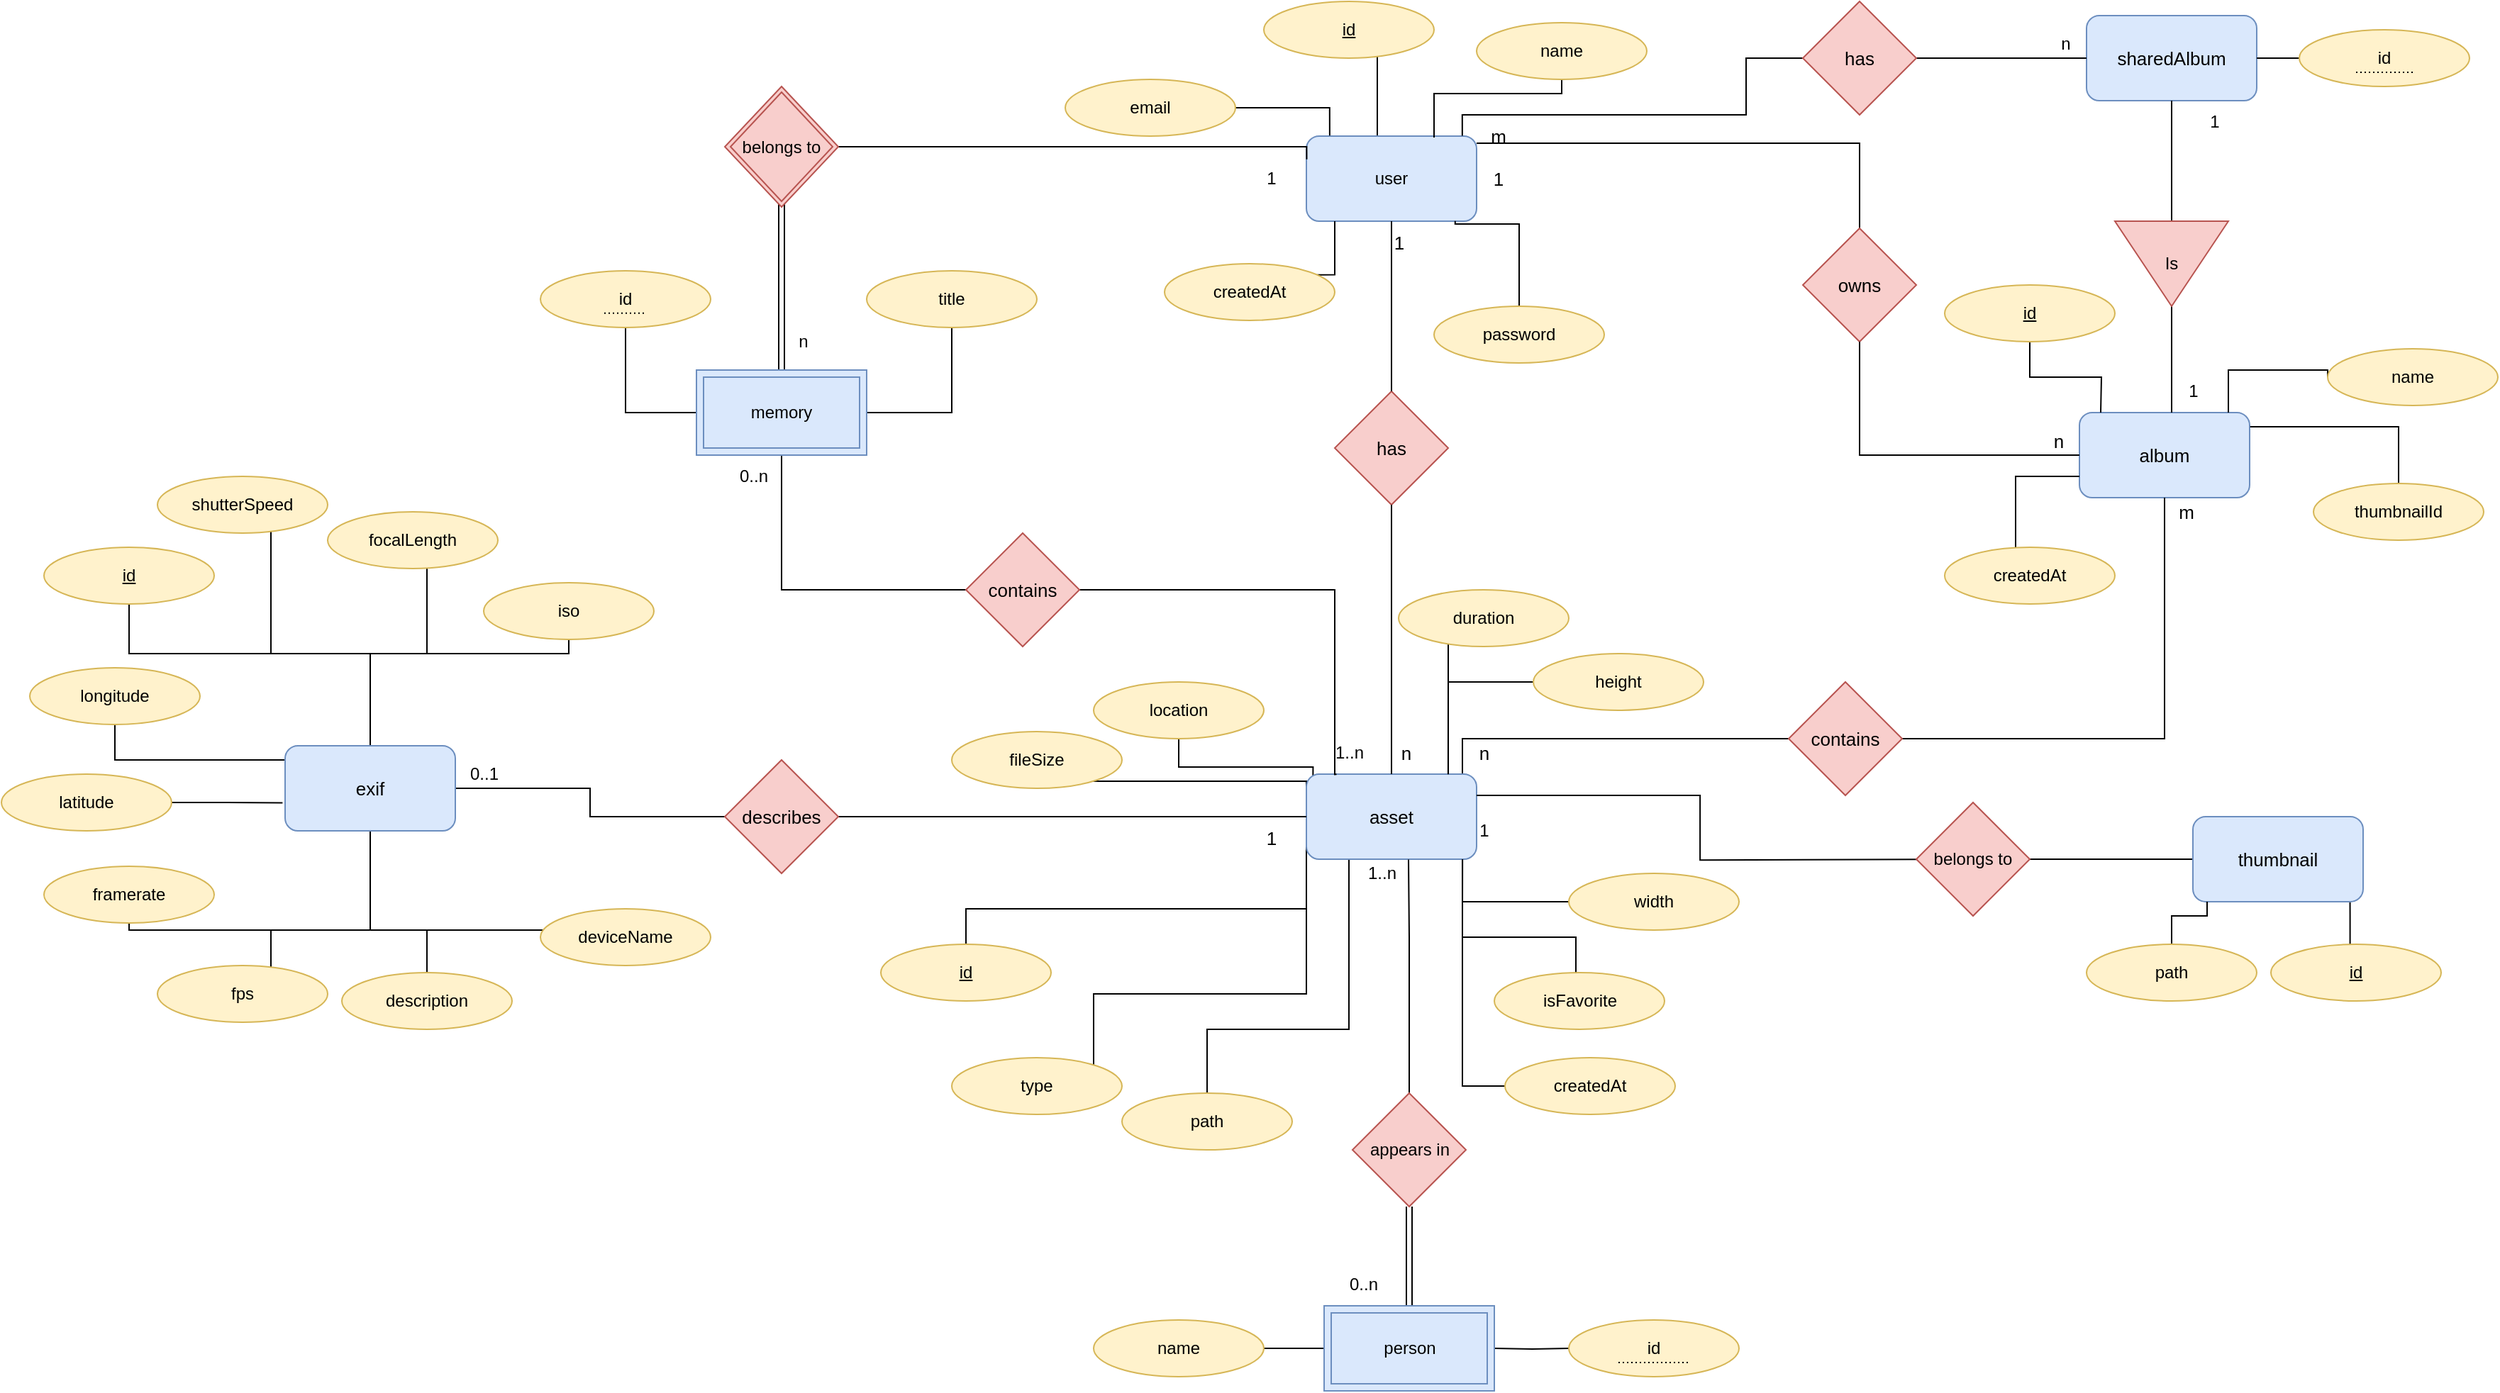 <mxfile version="20.3.0" type="device"><diagram id="jZciNqo-R8XiyqqGPjFN" name="Page-1"><mxGraphModel dx="2979" dy="964" grid="1" gridSize="10" guides="1" tooltips="1" connect="1" arrows="1" fold="1" page="1" pageScale="1" pageWidth="850" pageHeight="1100" math="0" shadow="0"><root><mxCell id="0"/><mxCell id="1" parent="0"/><mxCell id="OqrOkN8BChHhBKLNU_TI-77" style="edgeStyle=orthogonalEdgeStyle;rounded=0;orthogonalLoop=1;jettySize=auto;html=1;entryX=0.408;entryY=0.021;entryDx=0;entryDy=0;strokeColor=default;fontSize=13;endArrow=none;endFill=0;entryPerimeter=0;" parent="1" source="OqrOkN8BChHhBKLNU_TI-2" target="OqrOkN8BChHhBKLNU_TI-3" edge="1"><mxGeometry relative="1" as="geometry"><Array as="points"><mxPoint x="210" y="185"/></Array></mxGeometry></mxCell><mxCell id="OqrOkN8BChHhBKLNU_TI-2" value="&lt;u&gt;id&lt;/u&gt;" style="ellipse;whiteSpace=wrap;html=1;fillColor=#fff2cc;strokeColor=#d6b656;" parent="1" vertex="1"><mxGeometry x="130" y="90" width="120" height="40" as="geometry"/></mxCell><mxCell id="51XS6ZIuNUb98tZkdZ7K-23" style="edgeStyle=orthogonalEdgeStyle;rounded=0;orthogonalLoop=1;jettySize=auto;html=1;entryX=0.5;entryY=0;entryDx=0;entryDy=0;strokeColor=default;strokeWidth=1;endArrow=none;endFill=0;" parent="1" source="OqrOkN8BChHhBKLNU_TI-3" target="OqrOkN8BChHhBKLNU_TI-25" edge="1"><mxGeometry relative="1" as="geometry"><Array as="points"><mxPoint x="550" y="190"/></Array></mxGeometry></mxCell><mxCell id="OqrOkN8BChHhBKLNU_TI-3" value="user" style="rounded=1;whiteSpace=wrap;html=1;fillColor=#dae8fc;strokeColor=#6c8ebf;" parent="1" vertex="1"><mxGeometry x="160" y="185" width="120" height="60" as="geometry"/></mxCell><mxCell id="OqrOkN8BChHhBKLNU_TI-76" style="edgeStyle=orthogonalEdgeStyle;rounded=0;orthogonalLoop=1;jettySize=auto;html=1;strokeColor=default;fontSize=13;endArrow=none;endFill=0;entryX=0.137;entryY=-0.007;entryDx=0;entryDy=0;entryPerimeter=0;" parent="1" source="OqrOkN8BChHhBKLNU_TI-4" edge="1" target="OqrOkN8BChHhBKLNU_TI-3"><mxGeometry relative="1" as="geometry"><mxPoint x="160" y="195" as="targetPoint"/></mxGeometry></mxCell><mxCell id="OqrOkN8BChHhBKLNU_TI-4" value="email" style="ellipse;whiteSpace=wrap;html=1;fillColor=#fff2cc;strokeColor=#d6b656;" parent="1" vertex="1"><mxGeometry x="-10" y="145" width="120" height="40" as="geometry"/></mxCell><mxCell id="OqrOkN8BChHhBKLNU_TI-78" style="edgeStyle=orthogonalEdgeStyle;rounded=0;orthogonalLoop=1;jettySize=auto;html=1;strokeColor=default;fontSize=13;endArrow=none;endFill=0;exitX=0.5;exitY=1;exitDx=0;exitDy=0;" parent="1" source="OqrOkN8BChHhBKLNU_TI-5" edge="1"><mxGeometry relative="1" as="geometry"><mxPoint x="250" y="186" as="targetPoint"/><Array as="points"><mxPoint x="340" y="155"/><mxPoint x="250" y="155"/></Array></mxGeometry></mxCell><mxCell id="OqrOkN8BChHhBKLNU_TI-5" value="name" style="ellipse;whiteSpace=wrap;html=1;fillColor=#fff2cc;strokeColor=#d6b656;" parent="1" vertex="1"><mxGeometry x="280" y="105" width="120" height="40" as="geometry"/></mxCell><mxCell id="OqrOkN8BChHhBKLNU_TI-79" style="edgeStyle=orthogonalEdgeStyle;rounded=0;orthogonalLoop=1;jettySize=auto;html=1;entryX=0.874;entryY=0.997;entryDx=0;entryDy=0;strokeColor=default;fontSize=13;endArrow=none;endFill=0;entryPerimeter=0;exitX=0.5;exitY=0;exitDx=0;exitDy=0;" parent="1" source="OqrOkN8BChHhBKLNU_TI-6" target="OqrOkN8BChHhBKLNU_TI-3" edge="1"><mxGeometry relative="1" as="geometry"><Array as="points"><mxPoint x="310" y="247"/><mxPoint x="265" y="247"/></Array></mxGeometry></mxCell><mxCell id="OqrOkN8BChHhBKLNU_TI-6" value="password" style="ellipse;whiteSpace=wrap;html=1;fillColor=#fff2cc;strokeColor=#d6b656;" parent="1" vertex="1"><mxGeometry x="250" y="305" width="120" height="40" as="geometry"/></mxCell><mxCell id="OqrOkN8BChHhBKLNU_TI-74" style="edgeStyle=orthogonalEdgeStyle;rounded=0;orthogonalLoop=1;jettySize=auto;html=1;strokeColor=default;fontSize=13;endArrow=none;endFill=0;exitX=0.897;exitY=0.196;exitDx=0;exitDy=0;exitPerimeter=0;" parent="1" source="OqrOkN8BChHhBKLNU_TI-11" edge="1"><mxGeometry relative="1" as="geometry"><mxPoint x="180" y="245" as="targetPoint"/><Array as="points"><mxPoint x="180" y="283"/></Array></mxGeometry></mxCell><mxCell id="OqrOkN8BChHhBKLNU_TI-11" value="createdAt" style="ellipse;whiteSpace=wrap;html=1;fillColor=#fff2cc;strokeColor=#d6b656;" parent="1" vertex="1"><mxGeometry x="60" y="275" width="120" height="40" as="geometry"/></mxCell><mxCell id="OqrOkN8BChHhBKLNU_TI-13" value="album" style="rounded=1;whiteSpace=wrap;html=1;fontSize=13;fillColor=#dae8fc;strokeColor=#6c8ebf;" parent="1" vertex="1"><mxGeometry x="705" y="380" width="120" height="60" as="geometry"/></mxCell><mxCell id="OqrOkN8BChHhBKLNU_TI-84" style="edgeStyle=orthogonalEdgeStyle;rounded=0;orthogonalLoop=1;jettySize=auto;html=1;entryX=0;entryY=1;entryDx=0;entryDy=0;strokeColor=default;fontSize=13;endArrow=none;endFill=0;" parent="1" source="OqrOkN8BChHhBKLNU_TI-17" target="OqrOkN8BChHhBKLNU_TI-41" edge="1"><mxGeometry relative="1" as="geometry"><Array as="points"><mxPoint x="-80" y="730"/><mxPoint x="160" y="730"/></Array></mxGeometry></mxCell><mxCell id="OqrOkN8BChHhBKLNU_TI-17" value="&lt;u&gt;id&lt;/u&gt;" style="ellipse;whiteSpace=wrap;html=1;fillColor=#fff2cc;strokeColor=#d6b656;" parent="1" vertex="1"><mxGeometry x="-140" y="755" width="120" height="40" as="geometry"/></mxCell><mxCell id="OqrOkN8BChHhBKLNU_TI-100" style="edgeStyle=orthogonalEdgeStyle;rounded=0;orthogonalLoop=1;jettySize=auto;html=1;entryX=1.003;entryY=0.167;entryDx=0;entryDy=0;entryPerimeter=0;strokeColor=default;fontSize=13;endArrow=none;endFill=0;" parent="1" source="OqrOkN8BChHhBKLNU_TI-18" target="OqrOkN8BChHhBKLNU_TI-13" edge="1"><mxGeometry relative="1" as="geometry"><Array as="points"><mxPoint x="930" y="390"/></Array></mxGeometry></mxCell><mxCell id="OqrOkN8BChHhBKLNU_TI-18" value="thumbnailId" style="ellipse;whiteSpace=wrap;html=1;fillColor=#fff2cc;strokeColor=#d6b656;" parent="1" vertex="1"><mxGeometry x="870" y="430" width="120" height="40" as="geometry"/></mxCell><mxCell id="OqrOkN8BChHhBKLNU_TI-99" style="edgeStyle=orthogonalEdgeStyle;rounded=0;orthogonalLoop=1;jettySize=auto;html=1;strokeColor=default;fontSize=13;endArrow=none;endFill=0;exitX=0;exitY=0.5;exitDx=0;exitDy=0;" parent="1" source="OqrOkN8BChHhBKLNU_TI-20" edge="1"><mxGeometry relative="1" as="geometry"><Array as="points"><mxPoint x="880" y="350"/><mxPoint x="810" y="350"/><mxPoint x="810" y="380"/></Array><mxPoint x="810" y="380" as="targetPoint"/></mxGeometry></mxCell><mxCell id="OqrOkN8BChHhBKLNU_TI-20" value="name" style="ellipse;whiteSpace=wrap;html=1;fillColor=#fff2cc;strokeColor=#d6b656;" parent="1" vertex="1"><mxGeometry x="880" y="335" width="120" height="40" as="geometry"/></mxCell><mxCell id="OqrOkN8BChHhBKLNU_TI-98" style="edgeStyle=orthogonalEdgeStyle;rounded=0;orthogonalLoop=1;jettySize=auto;html=1;strokeColor=default;fontSize=13;endArrow=none;endFill=0;entryX=0;entryY=0.75;entryDx=0;entryDy=0;" parent="1" source="OqrOkN8BChHhBKLNU_TI-21" target="OqrOkN8BChHhBKLNU_TI-13" edge="1"><mxGeometry relative="1" as="geometry"><Array as="points"><mxPoint x="660" y="425"/></Array><mxPoint x="750" y="380" as="targetPoint"/></mxGeometry></mxCell><mxCell id="OqrOkN8BChHhBKLNU_TI-21" value="createdAt" style="ellipse;whiteSpace=wrap;html=1;fillColor=#fff2cc;strokeColor=#d6b656;" parent="1" vertex="1"><mxGeometry x="610" y="475" width="120" height="40" as="geometry"/></mxCell><mxCell id="OqrOkN8BChHhBKLNU_TI-96" style="edgeStyle=orthogonalEdgeStyle;rounded=0;orthogonalLoop=1;jettySize=auto;html=1;strokeColor=default;fontSize=13;endArrow=none;endFill=0;" parent="1" source="OqrOkN8BChHhBKLNU_TI-24" edge="1"><mxGeometry relative="1" as="geometry"><mxPoint x="720" y="380" as="targetPoint"/></mxGeometry></mxCell><mxCell id="OqrOkN8BChHhBKLNU_TI-24" value="&lt;u&gt;id&lt;/u&gt;" style="ellipse;whiteSpace=wrap;html=1;fillColor=#fff2cc;strokeColor=#d6b656;" parent="1" vertex="1"><mxGeometry x="610" y="290" width="120" height="40" as="geometry"/></mxCell><mxCell id="OqrOkN8BChHhBKLNU_TI-25" value="owns" style="rhombus;whiteSpace=wrap;html=1;fontSize=13;fillColor=#f8cecc;strokeColor=#b85450;" parent="1" vertex="1"><mxGeometry x="510" y="250" width="80" height="80" as="geometry"/></mxCell><mxCell id="OqrOkN8BChHhBKLNU_TI-27" value="" style="endArrow=none;html=1;rounded=0;fontSize=13;exitX=0.5;exitY=1;exitDx=0;exitDy=0;entryX=0;entryY=0.5;entryDx=0;entryDy=0;" parent="1" source="OqrOkN8BChHhBKLNU_TI-25" target="OqrOkN8BChHhBKLNU_TI-13" edge="1"><mxGeometry width="50" height="50" relative="1" as="geometry"><mxPoint x="420" y="420" as="sourcePoint"/><mxPoint x="470" y="370" as="targetPoint"/><Array as="points"><mxPoint x="550" y="410"/></Array></mxGeometry></mxCell><mxCell id="OqrOkN8BChHhBKLNU_TI-28" value="m" style="text;html=1;align=center;verticalAlign=middle;resizable=0;points=[];autosize=1;strokeColor=none;fillColor=none;fontSize=13;" parent="1" vertex="1"><mxGeometry x="280" y="170" width="30" height="30" as="geometry"/></mxCell><mxCell id="OqrOkN8BChHhBKLNU_TI-29" value="n" style="text;html=1;align=center;verticalAlign=middle;resizable=0;points=[];autosize=1;strokeColor=none;fillColor=none;fontSize=13;" parent="1" vertex="1"><mxGeometry x="675" y="385" width="30" height="30" as="geometry"/></mxCell><mxCell id="OqrOkN8BChHhBKLNU_TI-89" style="edgeStyle=orthogonalEdgeStyle;rounded=0;orthogonalLoop=1;jettySize=auto;html=1;entryX=0.917;entryY=0.995;entryDx=0;entryDy=0;strokeColor=default;fontSize=13;endArrow=none;endFill=0;entryPerimeter=0;" parent="1" source="OqrOkN8BChHhBKLNU_TI-30" target="OqrOkN8BChHhBKLNU_TI-41" edge="1"><mxGeometry relative="1" as="geometry"><Array as="points"><mxPoint x="350" y="750"/><mxPoint x="270" y="750"/></Array></mxGeometry></mxCell><mxCell id="OqrOkN8BChHhBKLNU_TI-30" value="isFavorite" style="ellipse;whiteSpace=wrap;html=1;fillColor=#fff2cc;strokeColor=#d6b656;" parent="1" vertex="1"><mxGeometry x="292.5" y="775" width="120" height="40" as="geometry"/></mxCell><mxCell id="OqrOkN8BChHhBKLNU_TI-81" style="edgeStyle=orthogonalEdgeStyle;rounded=0;orthogonalLoop=1;jettySize=auto;html=1;strokeColor=default;fontSize=13;endArrow=none;endFill=0;entryX=0.039;entryY=0.019;entryDx=0;entryDy=0;entryPerimeter=0;" parent="1" source="OqrOkN8BChHhBKLNU_TI-33" target="OqrOkN8BChHhBKLNU_TI-41" edge="1"><mxGeometry relative="1" as="geometry"><mxPoint x="170" y="630" as="targetPoint"/><Array as="points"><mxPoint x="70" y="630"/><mxPoint x="165" y="630"/></Array></mxGeometry></mxCell><mxCell id="OqrOkN8BChHhBKLNU_TI-33" value="location" style="ellipse;whiteSpace=wrap;html=1;fillColor=#fff2cc;strokeColor=#d6b656;" parent="1" vertex="1"><mxGeometry x="10" y="570" width="120" height="40" as="geometry"/></mxCell><mxCell id="OqrOkN8BChHhBKLNU_TI-87" style="edgeStyle=orthogonalEdgeStyle;rounded=0;orthogonalLoop=1;jettySize=auto;html=1;entryX=0;entryY=0.5;entryDx=0;entryDy=0;strokeColor=default;fontSize=13;endArrow=none;endFill=0;" parent="1" source="OqrOkN8BChHhBKLNU_TI-34" target="OqrOkN8BChHhBKLNU_TI-41" edge="1"><mxGeometry relative="1" as="geometry"><Array as="points"><mxPoint x="90" y="815"/><mxPoint x="190" y="815"/><mxPoint x="190" y="665"/></Array></mxGeometry></mxCell><mxCell id="OqrOkN8BChHhBKLNU_TI-34" value="path" style="ellipse;whiteSpace=wrap;html=1;fillColor=#fff2cc;strokeColor=#d6b656;" parent="1" vertex="1"><mxGeometry x="30" y="860" width="120" height="40" as="geometry"/></mxCell><mxCell id="OqrOkN8BChHhBKLNU_TI-90" style="edgeStyle=orthogonalEdgeStyle;rounded=0;orthogonalLoop=1;jettySize=auto;html=1;entryX=0.85;entryY=0.005;entryDx=0;entryDy=0;strokeColor=default;fontSize=13;endArrow=none;endFill=0;entryPerimeter=0;" parent="1" source="OqrOkN8BChHhBKLNU_TI-35" target="OqrOkN8BChHhBKLNU_TI-41" edge="1"><mxGeometry relative="1" as="geometry"><Array as="points"><mxPoint x="260" y="635"/></Array></mxGeometry></mxCell><mxCell id="OqrOkN8BChHhBKLNU_TI-35" value="duration" style="ellipse;whiteSpace=wrap;html=1;fillColor=#fff2cc;strokeColor=#d6b656;" parent="1" vertex="1"><mxGeometry x="225" y="505" width="120" height="40" as="geometry"/></mxCell><mxCell id="OqrOkN8BChHhBKLNU_TI-88" style="edgeStyle=orthogonalEdgeStyle;rounded=0;orthogonalLoop=1;jettySize=auto;html=1;strokeColor=default;fontSize=13;endArrow=none;endFill=0;entryX=0.907;entryY=0.998;entryDx=0;entryDy=0;entryPerimeter=0;" parent="1" source="OqrOkN8BChHhBKLNU_TI-36" target="OqrOkN8BChHhBKLNU_TI-41" edge="1"><mxGeometry relative="1" as="geometry"><Array as="points"><mxPoint x="270" y="695"/></Array></mxGeometry></mxCell><mxCell id="OqrOkN8BChHhBKLNU_TI-36" value="createdAt" style="ellipse;whiteSpace=wrap;html=1;fillColor=#fff2cc;strokeColor=#d6b656;" parent="1" vertex="1"><mxGeometry x="300" y="835" width="120" height="40" as="geometry"/></mxCell><mxCell id="OqrOkN8BChHhBKLNU_TI-85" style="edgeStyle=orthogonalEdgeStyle;rounded=0;orthogonalLoop=1;jettySize=auto;html=1;entryX=0;entryY=0.5;entryDx=0;entryDy=0;strokeColor=default;fontSize=13;endArrow=none;endFill=0;" parent="1" source="OqrOkN8BChHhBKLNU_TI-37" target="OqrOkN8BChHhBKLNU_TI-41" edge="1"><mxGeometry relative="1" as="geometry"><Array as="points"><mxPoint x="10" y="790"/><mxPoint x="160" y="790"/></Array></mxGeometry></mxCell><mxCell id="OqrOkN8BChHhBKLNU_TI-37" value="type" style="ellipse;whiteSpace=wrap;html=1;fillColor=#fff2cc;strokeColor=#d6b656;" parent="1" vertex="1"><mxGeometry x="-90" y="835" width="120" height="40" as="geometry"/></mxCell><mxCell id="OqrOkN8BChHhBKLNU_TI-82" style="edgeStyle=orthogonalEdgeStyle;rounded=0;orthogonalLoop=1;jettySize=auto;html=1;entryX=0;entryY=0.25;entryDx=0;entryDy=0;strokeColor=default;fontSize=13;endArrow=none;endFill=0;" parent="1" source="OqrOkN8BChHhBKLNU_TI-39" target="OqrOkN8BChHhBKLNU_TI-41" edge="1"><mxGeometry relative="1" as="geometry"><Array as="points"><mxPoint x="40" y="640"/><mxPoint x="160" y="640"/></Array></mxGeometry></mxCell><mxCell id="OqrOkN8BChHhBKLNU_TI-39" value="fileSize" style="ellipse;whiteSpace=wrap;html=1;fillColor=#fff2cc;strokeColor=#d6b656;" parent="1" vertex="1"><mxGeometry x="-90" y="605" width="120" height="40" as="geometry"/></mxCell><mxCell id="OqrOkN8BChHhBKLNU_TI-108" style="edgeStyle=orthogonalEdgeStyle;rounded=0;orthogonalLoop=1;jettySize=auto;html=1;entryX=0;entryY=0.5;entryDx=0;entryDy=0;strokeColor=default;fontSize=13;endArrow=none;endFill=0;exitX=0.905;exitY=0.017;exitDx=0;exitDy=0;exitPerimeter=0;" parent="1" source="OqrOkN8BChHhBKLNU_TI-41" target="OqrOkN8BChHhBKLNU_TI-47" edge="1"><mxGeometry relative="1" as="geometry"><mxPoint x="260" y="640" as="sourcePoint"/><Array as="points"><mxPoint x="270" y="636"/><mxPoint x="270" y="610"/></Array></mxGeometry></mxCell><mxCell id="OqrOkN8BChHhBKLNU_TI-41" value="asset" style="rounded=1;whiteSpace=wrap;html=1;fontSize=13;fillColor=#dae8fc;strokeColor=#6c8ebf;" parent="1" vertex="1"><mxGeometry x="160" y="635" width="120" height="60" as="geometry"/></mxCell><mxCell id="OqrOkN8BChHhBKLNU_TI-42" value="has" style="rhombus;whiteSpace=wrap;html=1;fontSize=13;fillColor=#f8cecc;strokeColor=#b85450;" parent="1" vertex="1"><mxGeometry x="180" y="365" width="80" height="80" as="geometry"/></mxCell><mxCell id="OqrOkN8BChHhBKLNU_TI-43" value="" style="endArrow=none;html=1;rounded=0;fontSize=13;entryX=0.5;entryY=1;entryDx=0;entryDy=0;exitX=0.5;exitY=0;exitDx=0;exitDy=0;" parent="1" source="OqrOkN8BChHhBKLNU_TI-42" target="OqrOkN8BChHhBKLNU_TI-3" edge="1"><mxGeometry width="50" height="50" relative="1" as="geometry"><mxPoint x="250" y="405" as="sourcePoint"/><mxPoint x="460" y="455" as="targetPoint"/><Array as="points"/></mxGeometry></mxCell><mxCell id="OqrOkN8BChHhBKLNU_TI-44" value="" style="endArrow=none;html=1;rounded=0;fontSize=13;entryX=0.5;entryY=1;entryDx=0;entryDy=0;exitX=0.5;exitY=0;exitDx=0;exitDy=0;" parent="1" source="OqrOkN8BChHhBKLNU_TI-41" target="OqrOkN8BChHhBKLNU_TI-42" edge="1"><mxGeometry width="50" height="50" relative="1" as="geometry"><mxPoint x="220" y="600" as="sourcePoint"/><mxPoint x="460" y="420" as="targetPoint"/></mxGeometry></mxCell><mxCell id="OqrOkN8BChHhBKLNU_TI-45" value="1" style="text;html=1;align=center;verticalAlign=middle;resizable=0;points=[];autosize=1;strokeColor=none;fillColor=none;fontSize=13;" parent="1" vertex="1"><mxGeometry x="210" y="245" width="30" height="30" as="geometry"/></mxCell><mxCell id="OqrOkN8BChHhBKLNU_TI-94" style="edgeStyle=orthogonalEdgeStyle;rounded=0;orthogonalLoop=1;jettySize=auto;html=1;entryX=0.5;entryY=1;entryDx=0;entryDy=0;strokeColor=default;fontSize=13;endArrow=none;endFill=0;" parent="1" source="OqrOkN8BChHhBKLNU_TI-47" target="OqrOkN8BChHhBKLNU_TI-13" edge="1"><mxGeometry relative="1" as="geometry"/></mxCell><mxCell id="OqrOkN8BChHhBKLNU_TI-47" value="contains" style="rhombus;whiteSpace=wrap;html=1;fontSize=13;fillColor=#f8cecc;strokeColor=#b85450;" parent="1" vertex="1"><mxGeometry x="500" y="570" width="80" height="80" as="geometry"/></mxCell><mxCell id="NAIby70HOtfYfWDXNSBG-14" style="edgeStyle=orthogonalEdgeStyle;rounded=0;orthogonalLoop=1;jettySize=auto;html=1;entryX=1;entryY=0.5;entryDx=0;entryDy=0;endArrow=none;endFill=0;" edge="1" parent="1" source="OqrOkN8BChHhBKLNU_TI-52" target="NAIby70HOtfYfWDXNSBG-7"><mxGeometry relative="1" as="geometry"/></mxCell><mxCell id="OqrOkN8BChHhBKLNU_TI-52" value="thumbnail" style="rounded=1;whiteSpace=wrap;html=1;fontSize=13;fillColor=#dae8fc;strokeColor=#6c8ebf;" parent="1" vertex="1"><mxGeometry x="785" y="665" width="120" height="60" as="geometry"/></mxCell><mxCell id="OqrOkN8BChHhBKLNU_TI-114" style="edgeStyle=orthogonalEdgeStyle;rounded=0;orthogonalLoop=1;jettySize=auto;html=1;strokeColor=default;fontSize=13;endArrow=none;endFill=0;exitX=1;exitY=0.5;exitDx=0;exitDy=0;" parent="1" source="OqrOkN8BChHhBKLNU_TI-59" edge="1"><mxGeometry relative="1" as="geometry"><Array as="points"><mxPoint x="770" y="775"/><mxPoint x="770" y="735"/><mxPoint x="795" y="735"/></Array><mxPoint x="795" y="725" as="targetPoint"/></mxGeometry></mxCell><mxCell id="OqrOkN8BChHhBKLNU_TI-59" value="path" style="ellipse;whiteSpace=wrap;html=1;fillColor=#fff2cc;strokeColor=#d6b656;" parent="1" vertex="1"><mxGeometry x="710" y="755" width="120" height="40" as="geometry"/></mxCell><mxCell id="OqrOkN8BChHhBKLNU_TI-115" style="edgeStyle=orthogonalEdgeStyle;rounded=0;orthogonalLoop=1;jettySize=auto;html=1;entryX=0.923;entryY=1.009;entryDx=0;entryDy=0;strokeColor=default;fontSize=13;endArrow=none;endFill=0;entryPerimeter=0;" parent="1" source="OqrOkN8BChHhBKLNU_TI-61" target="OqrOkN8BChHhBKLNU_TI-52" edge="1"><mxGeometry relative="1" as="geometry"><Array as="points"><mxPoint x="895" y="735"/></Array></mxGeometry></mxCell><mxCell id="OqrOkN8BChHhBKLNU_TI-61" value="&lt;u&gt;id&lt;/u&gt;" style="ellipse;whiteSpace=wrap;html=1;fillColor=#fff2cc;strokeColor=#d6b656;" parent="1" vertex="1"><mxGeometry x="840" y="755" width="120" height="40" as="geometry"/></mxCell><mxCell id="jOn2uXNpclJAo4AeKvTt-8" style="edgeStyle=orthogonalEdgeStyle;rounded=0;orthogonalLoop=1;jettySize=auto;html=1;entryX=0;entryY=0.5;entryDx=0;entryDy=0;strokeWidth=1;startArrow=none;startFill=0;endArrow=none;endFill=0;" parent="1" target="OqrOkN8BChHhBKLNU_TI-66" edge="1"><mxGeometry relative="1" as="geometry"><mxPoint x="292.5" y="1040" as="sourcePoint"/></mxGeometry></mxCell><mxCell id="OqrOkN8BChHhBKLNU_TI-66" value="id" style="ellipse;whiteSpace=wrap;html=1;fillColor=#fff2cc;strokeColor=#d6b656;" parent="1" vertex="1"><mxGeometry x="345" y="1020" width="120" height="40" as="geometry"/></mxCell><mxCell id="OqrOkN8BChHhBKLNU_TI-95" style="edgeStyle=orthogonalEdgeStyle;rounded=0;orthogonalLoop=1;jettySize=auto;html=1;entryX=0;entryY=0.5;entryDx=0;entryDy=0;strokeColor=default;fontSize=13;endArrow=none;endFill=0;" parent="1" source="OqrOkN8BChHhBKLNU_TI-67" edge="1"><mxGeometry relative="1" as="geometry"><mxPoint x="172.5" y="1040" as="targetPoint"/></mxGeometry></mxCell><mxCell id="OqrOkN8BChHhBKLNU_TI-67" value="name" style="ellipse;whiteSpace=wrap;html=1;fillColor=#fff2cc;strokeColor=#d6b656;" parent="1" vertex="1"><mxGeometry x="10" y="1020" width="120" height="40" as="geometry"/></mxCell><mxCell id="OqrOkN8BChHhBKLNU_TI-109" value="m" style="text;html=1;align=center;verticalAlign=middle;resizable=0;points=[];autosize=1;strokeColor=none;fillColor=none;fontSize=13;" parent="1" vertex="1"><mxGeometry x="765" y="435" width="30" height="30" as="geometry"/></mxCell><mxCell id="OqrOkN8BChHhBKLNU_TI-110" value="n" style="text;html=1;align=center;verticalAlign=middle;resizable=0;points=[];autosize=1;strokeColor=none;fillColor=none;fontSize=13;" parent="1" vertex="1"><mxGeometry x="270" y="605" width="30" height="30" as="geometry"/></mxCell><mxCell id="OqrOkN8BChHhBKLNU_TI-111" value="n" style="text;html=1;align=center;verticalAlign=middle;resizable=0;points=[];autosize=1;strokeColor=none;fillColor=none;fontSize=13;" parent="1" vertex="1"><mxGeometry x="215" y="605" width="30" height="30" as="geometry"/></mxCell><mxCell id="OqrOkN8BChHhBKLNU_TI-179" style="edgeStyle=orthogonalEdgeStyle;rounded=0;orthogonalLoop=1;jettySize=auto;html=1;strokeColor=default;fontSize=13;endArrow=none;endFill=0;" parent="1" source="OqrOkN8BChHhBKLNU_TI-138" edge="1"><mxGeometry relative="1" as="geometry"><Array as="points"><mxPoint x="-680" y="625"/></Array><mxPoint x="-560" y="625" as="targetPoint"/></mxGeometry></mxCell><mxCell id="OqrOkN8BChHhBKLNU_TI-138" value="longitude" style="ellipse;whiteSpace=wrap;html=1;fillColor=#fff2cc;strokeColor=#d6b656;" parent="1" vertex="1"><mxGeometry x="-740" y="560" width="120" height="40" as="geometry"/></mxCell><mxCell id="OqrOkN8BChHhBKLNU_TI-178" style="edgeStyle=orthogonalEdgeStyle;rounded=0;orthogonalLoop=1;jettySize=auto;html=1;entryX=-0.015;entryY=0.671;entryDx=0;entryDy=0;entryPerimeter=0;strokeColor=default;fontSize=13;endArrow=none;endFill=0;" parent="1" source="OqrOkN8BChHhBKLNU_TI-139" edge="1"><mxGeometry relative="1" as="geometry"><mxPoint x="-561.8" y="655.26" as="targetPoint"/></mxGeometry></mxCell><mxCell id="OqrOkN8BChHhBKLNU_TI-139" value="latitude" style="ellipse;whiteSpace=wrap;html=1;fillColor=#fff2cc;strokeColor=#d6b656;" parent="1" vertex="1"><mxGeometry x="-760" y="635" width="120" height="40" as="geometry"/></mxCell><mxCell id="OqrOkN8BChHhBKLNU_TI-183" style="edgeStyle=orthogonalEdgeStyle;rounded=0;orthogonalLoop=1;jettySize=auto;html=1;entryX=0.5;entryY=0;entryDx=0;entryDy=0;strokeColor=default;fontSize=13;endArrow=none;endFill=0;" parent="1" source="OqrOkN8BChHhBKLNU_TI-140" edge="1"><mxGeometry relative="1" as="geometry"><Array as="points"><mxPoint x="-570" y="550"/><mxPoint x="-500" y="550"/></Array><mxPoint x="-500.0" y="615" as="targetPoint"/></mxGeometry></mxCell><mxCell id="OqrOkN8BChHhBKLNU_TI-140" value="shutterSpeed" style="ellipse;whiteSpace=wrap;html=1;fillColor=#fff2cc;strokeColor=#d6b656;" parent="1" vertex="1"><mxGeometry x="-650" y="425" width="120" height="40" as="geometry"/></mxCell><mxCell id="OqrOkN8BChHhBKLNU_TI-184" style="edgeStyle=orthogonalEdgeStyle;rounded=0;orthogonalLoop=1;jettySize=auto;html=1;entryX=0.5;entryY=0;entryDx=0;entryDy=0;strokeColor=default;fontSize=13;endArrow=none;endFill=0;" parent="1" source="OqrOkN8BChHhBKLNU_TI-141" edge="1"><mxGeometry relative="1" as="geometry"><Array as="points"><mxPoint x="-460" y="550"/><mxPoint x="-500" y="550"/></Array><mxPoint x="-500.0" y="615" as="targetPoint"/></mxGeometry></mxCell><mxCell id="OqrOkN8BChHhBKLNU_TI-141" value="focalLength" style="ellipse;whiteSpace=wrap;html=1;fillColor=#fff2cc;strokeColor=#d6b656;" parent="1" vertex="1"><mxGeometry x="-530" y="450" width="120" height="40" as="geometry"/></mxCell><mxCell id="OqrOkN8BChHhBKLNU_TI-185" style="edgeStyle=orthogonalEdgeStyle;rounded=0;orthogonalLoop=1;jettySize=auto;html=1;entryX=0.5;entryY=0;entryDx=0;entryDy=0;strokeColor=default;fontSize=13;endArrow=none;endFill=0;" parent="1" source="OqrOkN8BChHhBKLNU_TI-142" edge="1"><mxGeometry relative="1" as="geometry"><Array as="points"><mxPoint x="-360" y="550"/><mxPoint x="-500" y="550"/></Array><mxPoint x="-500.0" y="615" as="targetPoint"/></mxGeometry></mxCell><mxCell id="OqrOkN8BChHhBKLNU_TI-142" value="iso" style="ellipse;whiteSpace=wrap;html=1;fillColor=#fff2cc;strokeColor=#d6b656;" parent="1" vertex="1"><mxGeometry x="-420" y="500" width="120" height="40" as="geometry"/></mxCell><mxCell id="v8aTeyQ-1YmvcFJTVjRx-2" style="edgeStyle=orthogonalEdgeStyle;rounded=0;orthogonalLoop=1;jettySize=auto;html=1;endArrow=none;endFill=0;entryX=0.917;entryY=0.999;entryDx=0;entryDy=0;entryPerimeter=0;" parent="1" source="OqrOkN8BChHhBKLNU_TI-145" target="OqrOkN8BChHhBKLNU_TI-41" edge="1"><mxGeometry relative="1" as="geometry"><mxPoint x="270" y="700" as="targetPoint"/></mxGeometry></mxCell><mxCell id="OqrOkN8BChHhBKLNU_TI-145" value="width" style="ellipse;whiteSpace=wrap;html=1;fillColor=#fff2cc;strokeColor=#d6b656;" parent="1" vertex="1"><mxGeometry x="345" y="705" width="120" height="40" as="geometry"/></mxCell><mxCell id="OqrOkN8BChHhBKLNU_TI-171" style="edgeStyle=orthogonalEdgeStyle;rounded=0;orthogonalLoop=1;jettySize=auto;html=1;entryX=0.5;entryY=1;entryDx=0;entryDy=0;strokeColor=default;fontSize=13;endArrow=none;endFill=0;" parent="1" source="OqrOkN8BChHhBKLNU_TI-148" edge="1"><mxGeometry relative="1" as="geometry"><Array as="points"><mxPoint x="-570" y="745"/><mxPoint x="-500" y="745"/></Array><mxPoint x="-500.0" y="675" as="targetPoint"/></mxGeometry></mxCell><mxCell id="OqrOkN8BChHhBKLNU_TI-148" value="fps" style="ellipse;whiteSpace=wrap;html=1;fillColor=#fff2cc;strokeColor=#d6b656;" parent="1" vertex="1"><mxGeometry x="-650" y="770" width="120" height="40" as="geometry"/></mxCell><mxCell id="OqrOkN8BChHhBKLNU_TI-180" style="edgeStyle=orthogonalEdgeStyle;rounded=0;orthogonalLoop=1;jettySize=auto;html=1;entryX=0.5;entryY=0;entryDx=0;entryDy=0;strokeColor=default;fontSize=13;endArrow=none;endFill=0;" parent="1" source="OqrOkN8BChHhBKLNU_TI-149" edge="1"><mxGeometry relative="1" as="geometry"><Array as="points"><mxPoint x="-670" y="550"/><mxPoint x="-500" y="550"/></Array><mxPoint x="-500.0" y="615" as="targetPoint"/></mxGeometry></mxCell><mxCell id="OqrOkN8BChHhBKLNU_TI-149" value="&lt;u&gt;id&lt;/u&gt;" style="ellipse;whiteSpace=wrap;html=1;fillColor=#fff2cc;strokeColor=#d6b656;" parent="1" vertex="1"><mxGeometry x="-730" y="475" width="120" height="40" as="geometry"/></mxCell><mxCell id="OqrOkN8BChHhBKLNU_TI-175" style="edgeStyle=orthogonalEdgeStyle;rounded=0;orthogonalLoop=1;jettySize=auto;html=1;entryX=0.5;entryY=1;entryDx=0;entryDy=0;strokeColor=default;fontSize=13;endArrow=none;endFill=0;" parent="1" source="OqrOkN8BChHhBKLNU_TI-150" edge="1"><mxGeometry relative="1" as="geometry"><mxPoint x="-500.0" y="675" as="targetPoint"/><Array as="points"><mxPoint x="-500" y="745"/></Array></mxGeometry></mxCell><mxCell id="OqrOkN8BChHhBKLNU_TI-150" value="framerate" style="ellipse;whiteSpace=wrap;html=1;fillColor=#fff2cc;strokeColor=#d6b656;" parent="1" vertex="1"><mxGeometry x="-730" y="700" width="120" height="40" as="geometry"/></mxCell><mxCell id="OqrOkN8BChHhBKLNU_TI-166" style="edgeStyle=orthogonalEdgeStyle;rounded=0;orthogonalLoop=1;jettySize=auto;html=1;entryX=0.5;entryY=1;entryDx=0;entryDy=0;strokeColor=default;fontSize=13;endArrow=none;endFill=0;" parent="1" source="OqrOkN8BChHhBKLNU_TI-151" edge="1"><mxGeometry relative="1" as="geometry"><Array as="points"><mxPoint x="-460" y="745"/><mxPoint x="-500" y="745"/></Array><mxPoint x="-500.0" y="675" as="targetPoint"/></mxGeometry></mxCell><mxCell id="OqrOkN8BChHhBKLNU_TI-151" value="description" style="ellipse;whiteSpace=wrap;html=1;fillColor=#fff2cc;strokeColor=#d6b656;" parent="1" vertex="1"><mxGeometry x="-520" y="775" width="120" height="40" as="geometry"/></mxCell><mxCell id="OqrOkN8BChHhBKLNU_TI-160" value="" style="edgeStyle=orthogonalEdgeStyle;rounded=0;orthogonalLoop=1;jettySize=auto;html=1;strokeColor=default;fontSize=13;endArrow=none;endFill=0;entryX=0;entryY=0.5;entryDx=0;entryDy=0;exitX=1;exitY=0.5;exitDx=0;exitDy=0;startArrow=none;" parent="1" target="OqrOkN8BChHhBKLNU_TI-41" edge="1" source="NAIby70HOtfYfWDXNSBG-2"><mxGeometry relative="1" as="geometry"><Array as="points"><mxPoint x="-60" y="665"/></Array><mxPoint x="-200" y="665" as="sourcePoint"/></mxGeometry></mxCell><mxCell id="OqrOkN8BChHhBKLNU_TI-164" value="1" style="text;html=1;align=center;verticalAlign=middle;resizable=0;points=[];autosize=1;strokeColor=none;fillColor=none;fontSize=13;" parent="1" vertex="1"><mxGeometry x="120" y="665" width="30" height="30" as="geometry"/></mxCell><mxCell id="jOn2uXNpclJAo4AeKvTt-5" value="1" style="text;html=1;align=center;verticalAlign=middle;resizable=0;points=[];autosize=1;strokeColor=none;fillColor=none;" parent="1" vertex="1"><mxGeometry x="270" y="660" width="30" height="30" as="geometry"/></mxCell><mxCell id="ZReFvSKPRVVf6cgUr2Ri-8" style="edgeStyle=orthogonalEdgeStyle;rounded=0;orthogonalLoop=1;jettySize=auto;html=1;strokeColor=default;endArrow=none;endFill=0;entryX=1;entryY=0.25;entryDx=0;entryDy=0;" parent="1" target="OqrOkN8BChHhBKLNU_TI-41" edge="1"><mxGeometry relative="1" as="geometry"><Array as="points"/><mxPoint x="595.077" y="695.077" as="sourcePoint"/><mxPoint x="320" y="650" as="targetPoint"/></mxGeometry></mxCell><mxCell id="jOn2uXNpclJAo4AeKvTt-11" style="edgeStyle=orthogonalEdgeStyle;rounded=0;orthogonalLoop=1;jettySize=auto;html=1;entryX=0.177;entryY=0.003;entryDx=0;entryDy=0;strokeWidth=1;startArrow=none;startFill=0;endArrow=none;endFill=0;entryPerimeter=0;" parent="1" source="jOn2uXNpclJAo4AeKvTt-10" target="OqrOkN8BChHhBKLNU_TI-41" edge="1"><mxGeometry relative="1" as="geometry"><Array as="points"><mxPoint x="180" y="505"/><mxPoint x="180" y="635"/></Array></mxGeometry></mxCell><mxCell id="jOn2uXNpclJAo4AeKvTt-12" style="edgeStyle=orthogonalEdgeStyle;rounded=0;orthogonalLoop=1;jettySize=auto;html=1;entryX=0.5;entryY=1;entryDx=0;entryDy=0;strokeWidth=1;startArrow=none;startFill=0;endArrow=none;endFill=0;exitX=1;exitY=0.5;exitDx=0;exitDy=0;" parent="1" source="jOn2uXNpclJAo4AeKvTt-10" target="v8aTeyQ-1YmvcFJTVjRx-18" edge="1"><mxGeometry relative="1" as="geometry"><Array as="points"><mxPoint x="-210" y="505"/></Array><mxPoint x="-250" y="410" as="targetPoint"/></mxGeometry></mxCell><mxCell id="jOn2uXNpclJAo4AeKvTt-10" value="contains" style="rhombus;whiteSpace=wrap;html=1;fontSize=13;fillColor=#f8cecc;strokeColor=#b85450;" parent="1" vertex="1"><mxGeometry x="-80" y="465" width="80" height="80" as="geometry"/></mxCell><mxCell id="jOn2uXNpclJAo4AeKvTt-15" style="edgeStyle=orthogonalEdgeStyle;rounded=0;orthogonalLoop=1;jettySize=auto;html=1;entryX=0.002;entryY=0.273;entryDx=0;entryDy=0;strokeWidth=1;startArrow=none;startFill=0;endArrow=none;endFill=0;entryPerimeter=0;exitX=1;exitY=0.5;exitDx=0;exitDy=0;" parent="1" source="v8aTeyQ-1YmvcFJTVjRx-16" target="OqrOkN8BChHhBKLNU_TI-3" edge="1"><mxGeometry relative="1" as="geometry"><Array as="points"><mxPoint x="160" y="193"/></Array><mxPoint x="-210.125" y="189.875" as="sourcePoint"/></mxGeometry></mxCell><mxCell id="jOn2uXNpclJAo4AeKvTt-16" value="1" style="text;html=1;align=center;verticalAlign=middle;resizable=0;points=[];autosize=1;strokeColor=none;fillColor=none;" parent="1" vertex="1"><mxGeometry x="120" y="200" width="30" height="30" as="geometry"/></mxCell><mxCell id="jOn2uXNpclJAo4AeKvTt-17" value="n" style="text;html=1;align=center;verticalAlign=middle;resizable=0;points=[];autosize=1;strokeColor=none;fillColor=none;" parent="1" vertex="1"><mxGeometry x="-210" y="315" width="30" height="30" as="geometry"/></mxCell><mxCell id="jOn2uXNpclJAo4AeKvTt-18" value="0..n" style="text;html=1;align=center;verticalAlign=middle;resizable=0;points=[];autosize=1;strokeColor=none;fillColor=none;" parent="1" vertex="1"><mxGeometry x="-250" y="410" width="40" height="30" as="geometry"/></mxCell><mxCell id="jOn2uXNpclJAo4AeKvTt-19" value="1..n" style="text;html=1;align=center;verticalAlign=middle;resizable=0;points=[];autosize=1;strokeColor=none;fillColor=none;" parent="1" vertex="1"><mxGeometry x="170" y="605" width="40" height="30" as="geometry"/></mxCell><mxCell id="51XS6ZIuNUb98tZkdZ7K-22" value="sharedAlbum" style="rounded=1;whiteSpace=wrap;html=1;fontSize=13;fillColor=#dae8fc;strokeColor=#6c8ebf;" parent="1" vertex="1"><mxGeometry x="710" y="100" width="120" height="60" as="geometry"/></mxCell><mxCell id="51XS6ZIuNUb98tZkdZ7K-32" style="edgeStyle=orthogonalEdgeStyle;rounded=0;orthogonalLoop=1;jettySize=auto;html=1;entryX=0;entryY=0.5;entryDx=0;entryDy=0;strokeColor=default;strokeWidth=1;endArrow=none;endFill=0;" parent="1" source="51XS6ZIuNUb98tZkdZ7K-24" target="51XS6ZIuNUb98tZkdZ7K-22" edge="1"><mxGeometry relative="1" as="geometry"/></mxCell><mxCell id="51XS6ZIuNUb98tZkdZ7K-33" style="edgeStyle=orthogonalEdgeStyle;rounded=0;orthogonalLoop=1;jettySize=auto;html=1;strokeColor=default;strokeWidth=1;endArrow=none;endFill=0;exitX=0;exitY=0.5;exitDx=0;exitDy=0;entryX=0.916;entryY=-0.004;entryDx=0;entryDy=0;entryPerimeter=0;" parent="1" source="51XS6ZIuNUb98tZkdZ7K-24" edge="1" target="OqrOkN8BChHhBKLNU_TI-3"><mxGeometry relative="1" as="geometry"><mxPoint x="270" y="180" as="targetPoint"/><Array as="points"><mxPoint x="470" y="130"/><mxPoint x="470" y="170"/><mxPoint x="270" y="170"/></Array></mxGeometry></mxCell><mxCell id="51XS6ZIuNUb98tZkdZ7K-24" value="has" style="rhombus;whiteSpace=wrap;html=1;fontSize=13;fillColor=#f8cecc;strokeColor=#b85450;" parent="1" vertex="1"><mxGeometry x="510" y="90" width="80" height="80" as="geometry"/></mxCell><mxCell id="51XS6ZIuNUb98tZkdZ7K-28" value="1" style="text;html=1;align=center;verticalAlign=middle;resizable=0;points=[];autosize=1;strokeColor=none;fillColor=none;" parent="1" vertex="1"><mxGeometry x="770" y="350" width="30" height="30" as="geometry"/></mxCell><mxCell id="51XS6ZIuNUb98tZkdZ7K-29" value="1" style="text;html=1;align=center;verticalAlign=middle;resizable=0;points=[];autosize=1;strokeColor=none;fillColor=none;" parent="1" vertex="1"><mxGeometry x="785" y="160" width="30" height="30" as="geometry"/></mxCell><mxCell id="51XS6ZIuNUb98tZkdZ7K-31" style="edgeStyle=orthogonalEdgeStyle;rounded=0;orthogonalLoop=1;jettySize=auto;html=1;entryX=1;entryY=0.5;entryDx=0;entryDy=0;strokeColor=default;strokeWidth=1;endArrow=none;endFill=0;" parent="1" source="51XS6ZIuNUb98tZkdZ7K-30" target="51XS6ZIuNUb98tZkdZ7K-22" edge="1"><mxGeometry relative="1" as="geometry"><Array as="points"><mxPoint x="860" y="130"/><mxPoint x="860" y="130"/></Array></mxGeometry></mxCell><mxCell id="51XS6ZIuNUb98tZkdZ7K-30" value="id" style="ellipse;whiteSpace=wrap;html=1;fillColor=#fff2cc;strokeColor=#d6b656;" parent="1" vertex="1"><mxGeometry x="860" y="110" width="120" height="40" as="geometry"/></mxCell><mxCell id="51XS6ZIuNUb98tZkdZ7K-34" value="1" style="text;html=1;align=center;verticalAlign=middle;resizable=0;points=[];autosize=1;strokeColor=none;fillColor=none;fontSize=13;" parent="1" vertex="1"><mxGeometry x="280" y="200" width="30" height="30" as="geometry"/></mxCell><mxCell id="51XS6ZIuNUb98tZkdZ7K-35" value="n" style="text;html=1;align=center;verticalAlign=middle;resizable=0;points=[];autosize=1;strokeColor=none;fillColor=none;" parent="1" vertex="1"><mxGeometry x="680" y="105" width="30" height="30" as="geometry"/></mxCell><mxCell id="NAIby70HOtfYfWDXNSBG-5" style="edgeStyle=orthogonalEdgeStyle;rounded=0;orthogonalLoop=1;jettySize=auto;html=1;entryX=0.5;entryY=1;entryDx=0;entryDy=0;endArrow=none;endFill=0;" edge="1" parent="1" source="cJvq4XGdyddbmbDpoHJ8-3" target="51XS6ZIuNUb98tZkdZ7K-22"><mxGeometry relative="1" as="geometry"/></mxCell><mxCell id="NAIby70HOtfYfWDXNSBG-6" style="edgeStyle=orthogonalEdgeStyle;rounded=0;orthogonalLoop=1;jettySize=auto;html=1;endArrow=none;endFill=0;" edge="1" parent="1" source="cJvq4XGdyddbmbDpoHJ8-3"><mxGeometry relative="1" as="geometry"><mxPoint x="770" y="380" as="targetPoint"/><Array as="points"><mxPoint x="770" y="380"/></Array></mxGeometry></mxCell><mxCell id="cJvq4XGdyddbmbDpoHJ8-3" value="Is" style="triangle;whiteSpace=wrap;html=1;direction=south;fillColor=#f8cecc;strokeColor=#b85450;" parent="1" vertex="1"><mxGeometry x="730" y="245" width="80" height="60" as="geometry"/></mxCell><mxCell id="ZReFvSKPRVVf6cgUr2Ri-2" value="" style="shape=link;html=1;rounded=0;exitX=0.5;exitY=1;exitDx=0;exitDy=0;entryX=0.5;entryY=0;entryDx=0;entryDy=0;" parent="1" edge="1"><mxGeometry relative="1" as="geometry"><mxPoint x="-210" y="230" as="sourcePoint"/><mxPoint x="-210" y="350" as="targetPoint"/></mxGeometry></mxCell><mxCell id="ZReFvSKPRVVf6cgUr2Ri-12" style="edgeStyle=orthogonalEdgeStyle;rounded=0;orthogonalLoop=1;jettySize=auto;html=1;entryX=0.602;entryY=1.003;entryDx=0;entryDy=0;entryPerimeter=0;strokeColor=default;endArrow=none;endFill=0;" parent="1" source="ZReFvSKPRVVf6cgUr2Ri-11" target="OqrOkN8BChHhBKLNU_TI-41" edge="1"><mxGeometry relative="1" as="geometry"><Array as="points"><mxPoint x="233" y="750"/><mxPoint x="232" y="750"/><mxPoint x="232" y="695"/></Array></mxGeometry></mxCell><mxCell id="ZReFvSKPRVVf6cgUr2Ri-11" value="appears in" style="rhombus;whiteSpace=wrap;html=1;fillColor=#f8cecc;strokeColor=#b85450;" parent="1" vertex="1"><mxGeometry x="192.5" y="860" width="80" height="80" as="geometry"/></mxCell><mxCell id="ZReFvSKPRVVf6cgUr2Ri-14" value="0..n" style="text;html=1;align=center;verticalAlign=middle;resizable=0;points=[];autosize=1;strokeColor=none;fillColor=none;" parent="1" vertex="1"><mxGeometry x="180" y="980" width="40" height="30" as="geometry"/></mxCell><mxCell id="ZReFvSKPRVVf6cgUr2Ri-15" value="1..n" style="text;html=1;align=center;verticalAlign=middle;resizable=0;points=[];autosize=1;strokeColor=none;fillColor=none;" parent="1" vertex="1"><mxGeometry x="192.5" y="690" width="40" height="30" as="geometry"/></mxCell><mxCell id="ZReFvSKPRVVf6cgUr2Ri-16" value="0..1" style="text;html=1;align=center;verticalAlign=middle;resizable=0;points=[];autosize=1;strokeColor=none;fillColor=none;" parent="1" vertex="1"><mxGeometry x="-440" y="620" width="40" height="30" as="geometry"/></mxCell><mxCell id="v8aTeyQ-1YmvcFJTVjRx-3" style="edgeStyle=orthogonalEdgeStyle;rounded=0;orthogonalLoop=1;jettySize=auto;html=1;endArrow=none;endFill=0;entryX=0.833;entryY=0.002;entryDx=0;entryDy=0;entryPerimeter=0;" parent="1" source="v8aTeyQ-1YmvcFJTVjRx-1" target="OqrOkN8BChHhBKLNU_TI-41" edge="1"><mxGeometry relative="1" as="geometry"><mxPoint x="260" y="630" as="targetPoint"/></mxGeometry></mxCell><mxCell id="v8aTeyQ-1YmvcFJTVjRx-1" value="height" style="ellipse;whiteSpace=wrap;html=1;fillColor=#fff2cc;strokeColor=#d6b656;" parent="1" vertex="1"><mxGeometry x="320" y="550" width="120" height="40" as="geometry"/></mxCell><mxCell id="v8aTeyQ-1YmvcFJTVjRx-5" style="edgeStyle=orthogonalEdgeStyle;rounded=0;orthogonalLoop=1;jettySize=auto;html=1;entryX=0.5;entryY=1;entryDx=0;entryDy=0;endArrow=none;endFill=0;" parent="1" source="v8aTeyQ-1YmvcFJTVjRx-4" edge="1"><mxGeometry relative="1" as="geometry"><mxPoint x="-500.0" y="675" as="targetPoint"/><Array as="points"><mxPoint x="-340" y="755"/><mxPoint x="-340" y="745"/><mxPoint x="-500" y="745"/></Array></mxGeometry></mxCell><mxCell id="v8aTeyQ-1YmvcFJTVjRx-4" value="deviceName" style="ellipse;whiteSpace=wrap;html=1;fillColor=#fff2cc;strokeColor=#d6b656;" parent="1" vertex="1"><mxGeometry x="-380" y="730" width="120" height="40" as="geometry"/></mxCell><mxCell id="v8aTeyQ-1YmvcFJTVjRx-7" style="edgeStyle=orthogonalEdgeStyle;rounded=0;orthogonalLoop=1;jettySize=auto;html=1;entryX=0;entryY=0.5;entryDx=0;entryDy=0;endArrow=none;endFill=0;" parent="1" source="v8aTeyQ-1YmvcFJTVjRx-6" edge="1"><mxGeometry relative="1" as="geometry"><mxPoint x="-270" y="380" as="targetPoint"/><Array as="points"><mxPoint x="-320" y="380"/></Array></mxGeometry></mxCell><mxCell id="v8aTeyQ-1YmvcFJTVjRx-6" value="id" style="ellipse;whiteSpace=wrap;html=1;fillColor=#fff2cc;strokeColor=#d6b656;" parent="1" vertex="1"><mxGeometry x="-380" y="280" width="120" height="40" as="geometry"/></mxCell><mxCell id="v8aTeyQ-1YmvcFJTVjRx-9" style="edgeStyle=orthogonalEdgeStyle;rounded=0;orthogonalLoop=1;jettySize=auto;html=1;entryX=1;entryY=0.5;entryDx=0;entryDy=0;endArrow=none;endFill=0;" parent="1" source="v8aTeyQ-1YmvcFJTVjRx-8" edge="1"><mxGeometry relative="1" as="geometry"><mxPoint x="-150" y="380" as="targetPoint"/><Array as="points"><mxPoint x="-90" y="380"/></Array></mxGeometry></mxCell><mxCell id="v8aTeyQ-1YmvcFJTVjRx-8" value="title" style="ellipse;whiteSpace=wrap;html=1;fillColor=#fff2cc;strokeColor=#d6b656;" parent="1" vertex="1"><mxGeometry x="-150" y="280" width="120" height="40" as="geometry"/></mxCell><mxCell id="v8aTeyQ-1YmvcFJTVjRx-16" value="belongs to" style="shape=rhombus;double=1;perimeter=rhombusPerimeter;whiteSpace=wrap;html=1;align=center;fillColor=#f8cecc;strokeColor=#b85450;" parent="1" vertex="1"><mxGeometry x="-250" y="150" width="80" height="85" as="geometry"/></mxCell><mxCell id="v8aTeyQ-1YmvcFJTVjRx-18" value="memory" style="shape=ext;margin=3;double=1;whiteSpace=wrap;html=1;align=center;fillColor=#dae8fc;strokeColor=#6c8ebf;" parent="1" vertex="1"><mxGeometry x="-270" y="350" width="120" height="60" as="geometry"/></mxCell><mxCell id="v8aTeyQ-1YmvcFJTVjRx-20" value="" style="endArrow=none;html=1;rounded=0;dashed=1;dashPattern=1 2;" parent="1" edge="1"><mxGeometry relative="1" as="geometry"><mxPoint x="900" y="140" as="sourcePoint"/><mxPoint x="940" y="140" as="targetPoint"/></mxGeometry></mxCell><mxCell id="v8aTeyQ-1YmvcFJTVjRx-22" value="" style="endArrow=none;html=1;rounded=0;dashed=1;dashPattern=1 2;" parent="1" edge="1"><mxGeometry relative="1" as="geometry"><mxPoint x="-335" y="309.82" as="sourcePoint"/><mxPoint x="-305" y="309.82" as="targetPoint"/></mxGeometry></mxCell><mxCell id="NAIby70HOtfYfWDXNSBG-3" style="edgeStyle=orthogonalEdgeStyle;rounded=0;orthogonalLoop=1;jettySize=auto;html=1;entryX=0;entryY=0.5;entryDx=0;entryDy=0;endArrow=none;endFill=0;" edge="1" parent="1" source="NAIby70HOtfYfWDXNSBG-1" target="NAIby70HOtfYfWDXNSBG-2"><mxGeometry relative="1" as="geometry"/></mxCell><mxCell id="NAIby70HOtfYfWDXNSBG-1" value="exif" style="rounded=1;whiteSpace=wrap;html=1;fontSize=13;fillColor=#dae8fc;strokeColor=#6c8ebf;" vertex="1" parent="1"><mxGeometry x="-560" y="615" width="120" height="60" as="geometry"/></mxCell><mxCell id="NAIby70HOtfYfWDXNSBG-2" value="describes" style="rhombus;whiteSpace=wrap;html=1;fontSize=13;fillColor=#f8cecc;strokeColor=#b85450;" vertex="1" parent="1"><mxGeometry x="-250" y="625" width="80" height="80" as="geometry"/></mxCell><mxCell id="NAIby70HOtfYfWDXNSBG-7" value="belongs to" style="rhombus;whiteSpace=wrap;html=1;fillColor=#f8cecc;strokeColor=#b85450;" vertex="1" parent="1"><mxGeometry x="590" y="655" width="80" height="80" as="geometry"/></mxCell><mxCell id="NAIby70HOtfYfWDXNSBG-9" value="" style="shape=link;html=1;rounded=0;endArrow=none;endFill=0;entryX=0.5;entryY=0;entryDx=0;entryDy=0;exitX=0.5;exitY=1;exitDx=0;exitDy=0;" edge="1" parent="1" source="ZReFvSKPRVVf6cgUr2Ri-11"><mxGeometry relative="1" as="geometry"><mxPoint x="130" y="870" as="sourcePoint"/><mxPoint x="232.5" y="1010" as="targetPoint"/></mxGeometry></mxCell><mxCell id="NAIby70HOtfYfWDXNSBG-11" value="" style="endArrow=none;html=1;rounded=0;dashed=1;dashPattern=1 2;" edge="1" parent="1"><mxGeometry relative="1" as="geometry"><mxPoint x="380" y="1050" as="sourcePoint"/><mxPoint x="430" y="1050" as="targetPoint"/></mxGeometry></mxCell><mxCell id="NAIby70HOtfYfWDXNSBG-13" value="person" style="shape=ext;margin=3;double=1;whiteSpace=wrap;html=1;align=center;fillColor=#dae8fc;strokeColor=#6c8ebf;" vertex="1" parent="1"><mxGeometry x="172.5" y="1010" width="120" height="60" as="geometry"/></mxCell></root></mxGraphModel></diagram></mxfile>